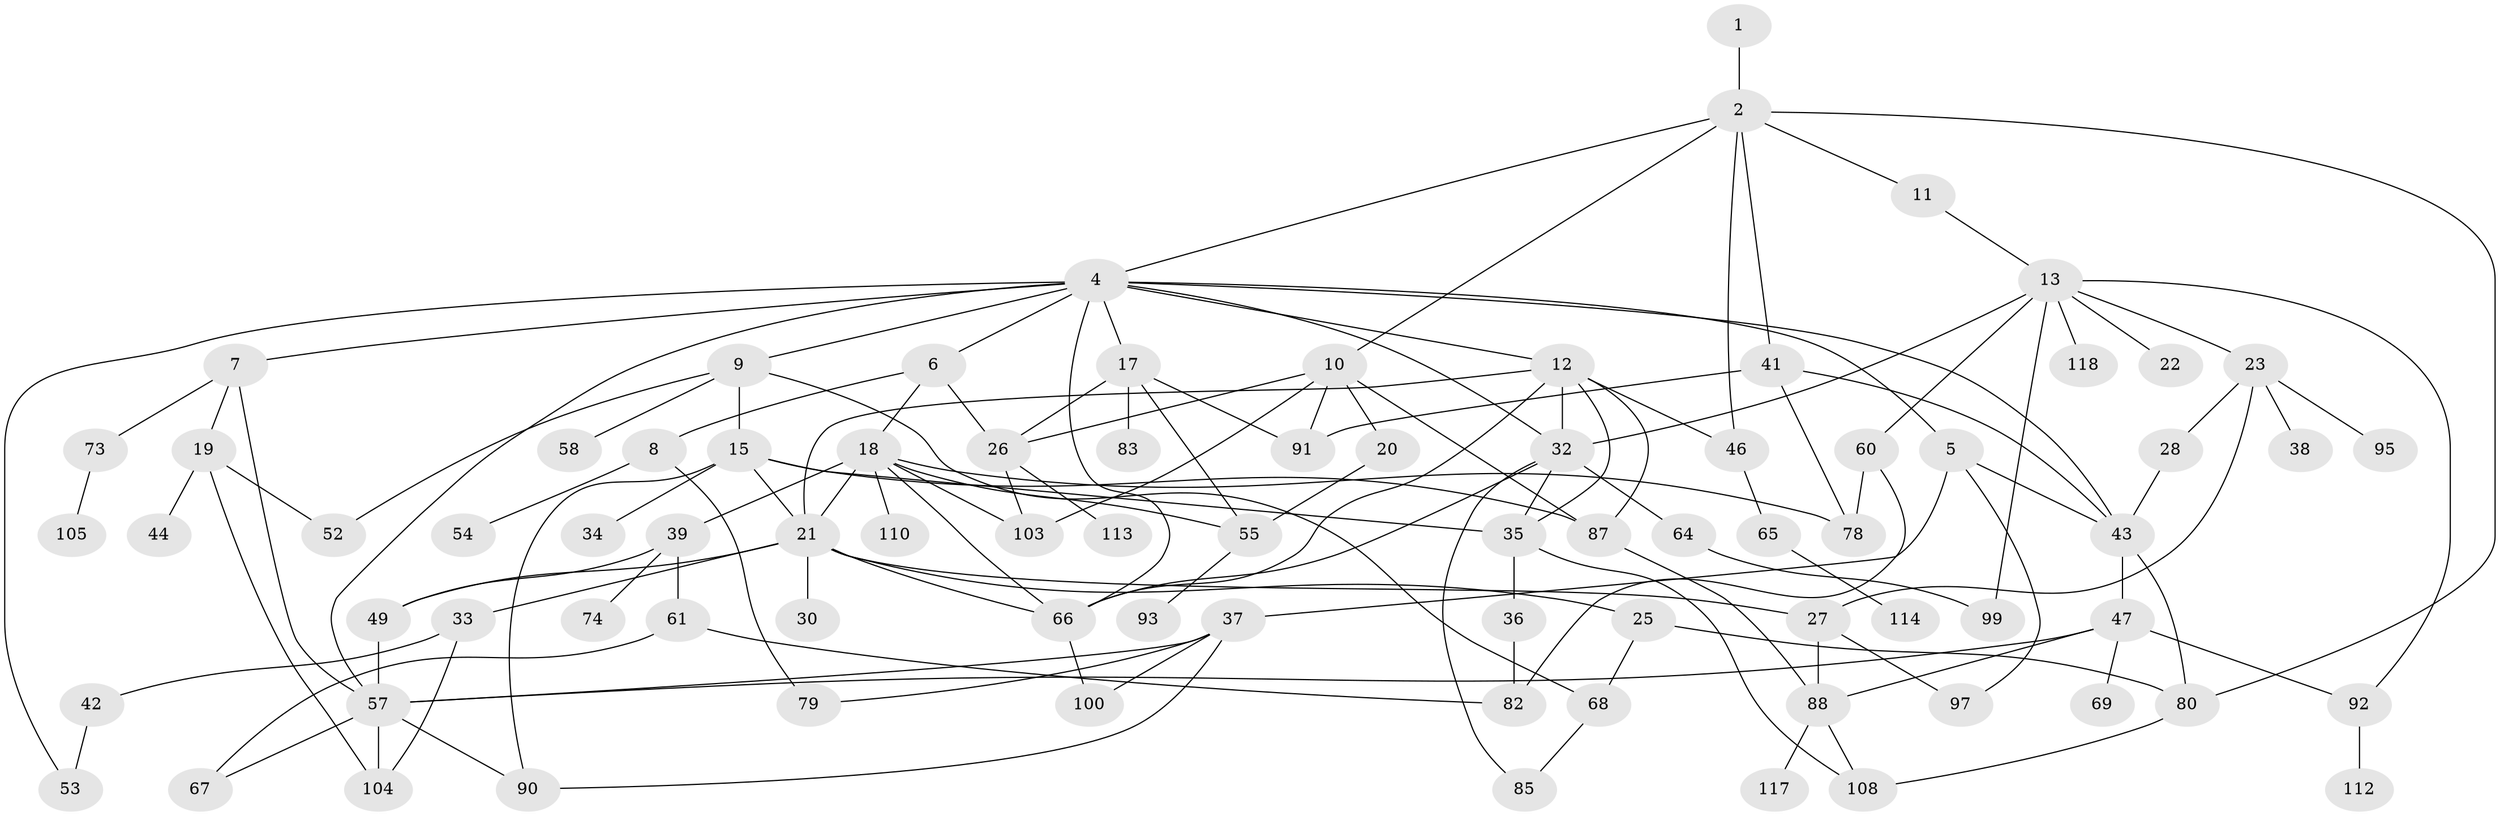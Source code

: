 // original degree distribution, {1: 0.2231404958677686, 6: 0.0743801652892562, 3: 0.30578512396694213, 11: 0.008264462809917356, 4: 0.11570247933884298, 2: 0.2231404958677686, 8: 0.008264462809917356, 5: 0.03305785123966942, 7: 0.008264462809917356}
// Generated by graph-tools (version 1.1) at 2025/10/02/27/25 16:10:52]
// undirected, 82 vertices, 135 edges
graph export_dot {
graph [start="1"]
  node [color=gray90,style=filled];
  1;
  2 [super="+3"];
  4 [super="+40"];
  5 [super="+14"];
  6;
  7 [super="+16"];
  8 [super="+59"];
  9 [super="+77"];
  10 [super="+31"];
  11;
  12 [super="+111"];
  13 [super="+56"];
  15 [super="+24"];
  17 [super="+70"];
  18 [super="+29"];
  19 [super="+63"];
  20 [super="+107"];
  21 [super="+109"];
  22;
  23 [super="+121"];
  25;
  26 [super="+48"];
  27 [super="+101"];
  28;
  30 [super="+102"];
  32 [super="+115"];
  33;
  34 [super="+71"];
  35 [super="+50"];
  36;
  37 [super="+51"];
  38;
  39 [super="+45"];
  41;
  42;
  43 [super="+98"];
  44;
  46;
  47 [super="+84"];
  49;
  52;
  53 [super="+106"];
  54;
  55 [super="+76"];
  57 [super="+62"];
  58 [super="+96"];
  60;
  61;
  64;
  65 [super="+72"];
  66 [super="+120"];
  67;
  68 [super="+75"];
  69;
  73;
  74;
  78;
  79;
  80 [super="+81"];
  82 [super="+86"];
  83;
  85;
  87 [super="+119"];
  88 [super="+89"];
  90;
  91 [super="+94"];
  92;
  93;
  95;
  97;
  99;
  100;
  103 [super="+116"];
  104;
  105;
  108;
  110;
  112;
  113;
  114;
  117;
  118;
  1 -- 2;
  2 -- 10;
  2 -- 11;
  2 -- 41;
  2 -- 46;
  2 -- 80;
  2 -- 4;
  4 -- 5;
  4 -- 6;
  4 -- 7;
  4 -- 9;
  4 -- 12;
  4 -- 17;
  4 -- 66;
  4 -- 43;
  4 -- 57;
  4 -- 32;
  4 -- 53;
  5 -- 43;
  5 -- 97;
  5 -- 37;
  6 -- 8;
  6 -- 18;
  6 -- 26;
  7 -- 73;
  7 -- 57;
  7 -- 19;
  8 -- 54;
  8 -- 79;
  9 -- 15;
  9 -- 52;
  9 -- 58;
  9 -- 68;
  10 -- 20;
  10 -- 103;
  10 -- 91;
  10 -- 26;
  10 -- 87;
  11 -- 13;
  12 -- 32;
  12 -- 87;
  12 -- 21;
  12 -- 46;
  12 -- 66;
  12 -- 35;
  13 -- 22;
  13 -- 23;
  13 -- 60;
  13 -- 118;
  13 -- 99;
  13 -- 32;
  13 -- 92;
  15 -- 34;
  15 -- 35;
  15 -- 90;
  15 -- 87;
  15 -- 21;
  17 -- 26;
  17 -- 83;
  17 -- 55;
  17 -- 91;
  18 -- 21;
  18 -- 110;
  18 -- 55;
  18 -- 78;
  18 -- 39;
  18 -- 66;
  18 -- 103;
  19 -- 44;
  19 -- 52;
  19 -- 104;
  20 -- 55;
  21 -- 25;
  21 -- 30;
  21 -- 33;
  21 -- 49;
  21 -- 66;
  21 -- 27;
  23 -- 27;
  23 -- 28;
  23 -- 38;
  23 -- 95;
  25 -- 80;
  25 -- 68;
  26 -- 113;
  26 -- 103;
  27 -- 88;
  27 -- 97;
  28 -- 43;
  32 -- 64;
  32 -- 35;
  32 -- 85;
  32 -- 66;
  33 -- 42;
  33 -- 104;
  35 -- 36;
  35 -- 108;
  36 -- 82;
  37 -- 90;
  37 -- 100;
  37 -- 79;
  37 -- 57;
  39 -- 49;
  39 -- 74;
  39 -- 61;
  41 -- 91;
  41 -- 78;
  41 -- 43;
  42 -- 53;
  43 -- 47;
  43 -- 80;
  46 -- 65;
  47 -- 69;
  47 -- 57;
  47 -- 88;
  47 -- 92;
  49 -- 57;
  55 -- 93;
  57 -- 67;
  57 -- 104;
  57 -- 90;
  60 -- 82;
  60 -- 78;
  61 -- 67;
  61 -- 82;
  64 -- 99;
  65 -- 114;
  66 -- 100;
  68 -- 85;
  73 -- 105;
  80 -- 108;
  87 -- 88;
  88 -- 108;
  88 -- 117;
  92 -- 112;
}
